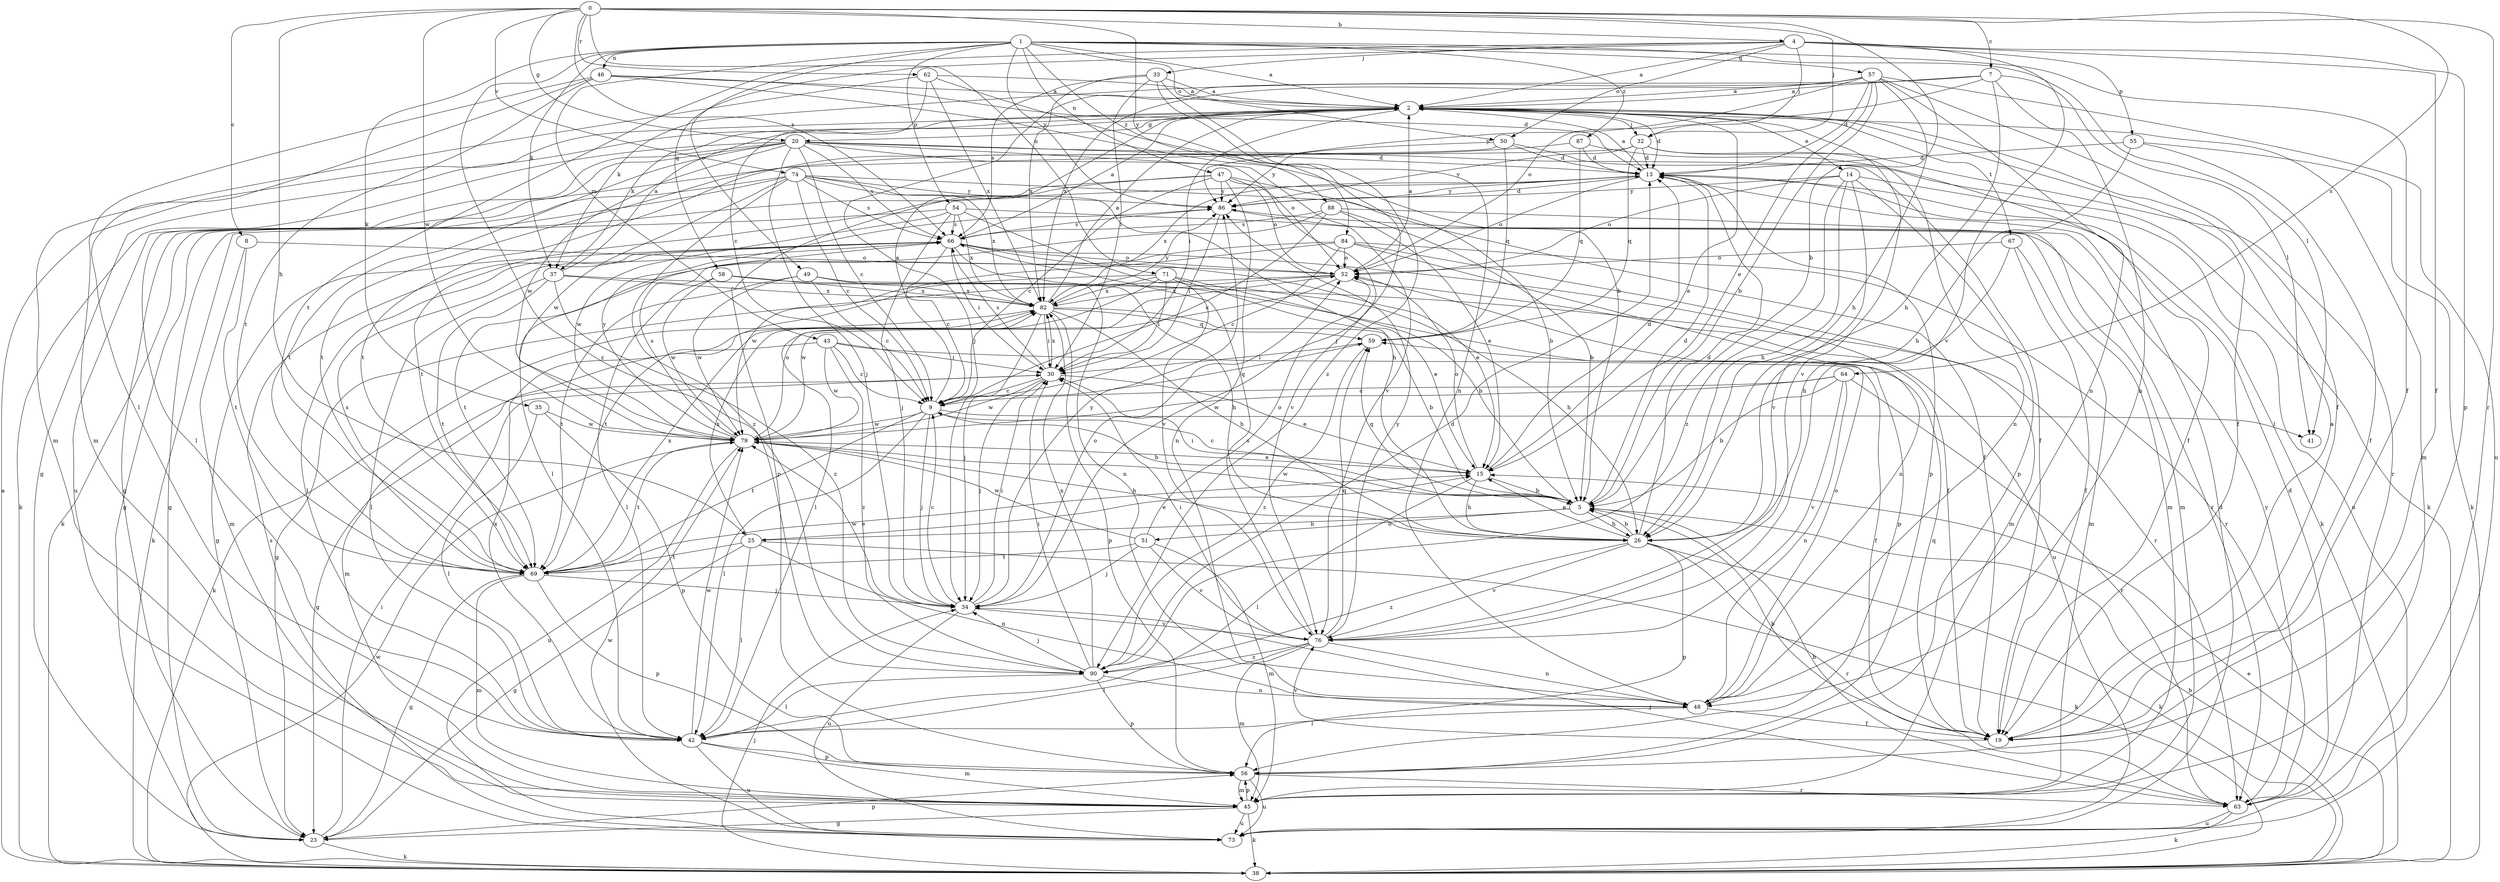 strict digraph  {
0;
1;
2;
4;
5;
7;
8;
9;
13;
14;
15;
19;
20;
23;
25;
26;
30;
32;
33;
34;
35;
37;
38;
41;
42;
43;
45;
46;
47;
48;
49;
50;
51;
52;
54;
55;
56;
57;
58;
59;
62;
63;
64;
66;
67;
69;
71;
73;
74;
76;
79;
82;
84;
86;
87;
88;
90;
0 -> 4  [label=b];
0 -> 5  [label=b];
0 -> 7  [label=c];
0 -> 8  [label=c];
0 -> 20  [label=g];
0 -> 25  [label=h];
0 -> 32  [label=j];
0 -> 62  [label=r];
0 -> 63  [label=r];
0 -> 64  [label=s];
0 -> 66  [label=s];
0 -> 71  [label=u];
0 -> 74  [label=v];
0 -> 79  [label=w];
0 -> 84  [label=y];
1 -> 2  [label=a];
1 -> 19  [label=f];
1 -> 35  [label=k];
1 -> 37  [label=k];
1 -> 41  [label=l];
1 -> 43  [label=m];
1 -> 46  [label=n];
1 -> 47  [label=n];
1 -> 49  [label=o];
1 -> 50  [label=o];
1 -> 54  [label=p];
1 -> 57  [label=q];
1 -> 86  [label=y];
1 -> 87  [label=z];
1 -> 88  [label=z];
1 -> 90  [label=z];
2 -> 13  [label=d];
2 -> 14  [label=e];
2 -> 15  [label=e];
2 -> 19  [label=f];
2 -> 20  [label=g];
2 -> 23  [label=g];
2 -> 30  [label=i];
2 -> 32  [label=j];
2 -> 37  [label=k];
2 -> 45  [label=m];
2 -> 67  [label=t];
2 -> 76  [label=v];
4 -> 2  [label=a];
4 -> 19  [label=f];
4 -> 32  [label=j];
4 -> 33  [label=j];
4 -> 50  [label=o];
4 -> 55  [label=p];
4 -> 56  [label=p];
4 -> 58  [label=q];
4 -> 69  [label=t];
4 -> 76  [label=v];
5 -> 13  [label=d];
5 -> 25  [label=h];
5 -> 26  [label=h];
5 -> 30  [label=i];
5 -> 51  [label=o];
5 -> 59  [label=q];
5 -> 79  [label=w];
7 -> 2  [label=a];
7 -> 26  [label=h];
7 -> 37  [label=k];
7 -> 41  [label=l];
7 -> 48  [label=n];
7 -> 52  [label=o];
8 -> 45  [label=m];
8 -> 52  [label=o];
8 -> 69  [label=t];
9 -> 2  [label=a];
9 -> 5  [label=b];
9 -> 34  [label=j];
9 -> 41  [label=l];
9 -> 42  [label=l];
9 -> 59  [label=q];
9 -> 69  [label=t];
9 -> 79  [label=w];
13 -> 2  [label=a];
13 -> 38  [label=k];
13 -> 52  [label=o];
13 -> 56  [label=p];
13 -> 69  [label=t];
13 -> 82  [label=x];
13 -> 86  [label=y];
14 -> 26  [label=h];
14 -> 52  [label=o];
14 -> 56  [label=p];
14 -> 73  [label=u];
14 -> 76  [label=v];
14 -> 86  [label=y];
14 -> 90  [label=z];
15 -> 5  [label=b];
15 -> 9  [label=c];
15 -> 13  [label=d];
15 -> 26  [label=h];
15 -> 42  [label=l];
15 -> 52  [label=o];
19 -> 2  [label=a];
19 -> 5  [label=b];
19 -> 59  [label=q];
19 -> 76  [label=v];
20 -> 9  [label=c];
20 -> 13  [label=d];
20 -> 19  [label=f];
20 -> 34  [label=j];
20 -> 38  [label=k];
20 -> 42  [label=l];
20 -> 52  [label=o];
20 -> 66  [label=s];
20 -> 69  [label=t];
20 -> 73  [label=u];
20 -> 76  [label=v];
20 -> 79  [label=w];
23 -> 30  [label=i];
23 -> 38  [label=k];
23 -> 56  [label=p];
25 -> 15  [label=e];
25 -> 23  [label=g];
25 -> 38  [label=k];
25 -> 42  [label=l];
25 -> 48  [label=n];
25 -> 69  [label=t];
25 -> 82  [label=x];
26 -> 5  [label=b];
26 -> 13  [label=d];
26 -> 15  [label=e];
26 -> 38  [label=k];
26 -> 56  [label=p];
26 -> 63  [label=r];
26 -> 76  [label=v];
26 -> 90  [label=z];
30 -> 9  [label=c];
30 -> 15  [label=e];
30 -> 23  [label=g];
30 -> 34  [label=j];
30 -> 66  [label=s];
30 -> 79  [label=w];
30 -> 82  [label=x];
32 -> 13  [label=d];
32 -> 23  [label=g];
32 -> 48  [label=n];
32 -> 59  [label=q];
32 -> 63  [label=r];
32 -> 86  [label=y];
33 -> 2  [label=a];
33 -> 30  [label=i];
33 -> 34  [label=j];
33 -> 66  [label=s];
33 -> 82  [label=x];
33 -> 90  [label=z];
34 -> 9  [label=c];
34 -> 30  [label=i];
34 -> 52  [label=o];
34 -> 73  [label=u];
34 -> 76  [label=v];
34 -> 79  [label=w];
34 -> 86  [label=y];
35 -> 42  [label=l];
35 -> 56  [label=p];
35 -> 79  [label=w];
37 -> 2  [label=a];
37 -> 42  [label=l];
37 -> 63  [label=r];
37 -> 69  [label=t];
37 -> 82  [label=x];
37 -> 90  [label=z];
38 -> 2  [label=a];
38 -> 5  [label=b];
38 -> 15  [label=e];
38 -> 34  [label=j];
38 -> 79  [label=w];
42 -> 45  [label=m];
42 -> 56  [label=p];
42 -> 73  [label=u];
42 -> 79  [label=w];
42 -> 82  [label=x];
43 -> 9  [label=c];
43 -> 19  [label=f];
43 -> 30  [label=i];
43 -> 45  [label=m];
43 -> 79  [label=w];
43 -> 90  [label=z];
45 -> 23  [label=g];
45 -> 38  [label=k];
45 -> 56  [label=p];
45 -> 73  [label=u];
46 -> 2  [label=a];
46 -> 5  [label=b];
46 -> 13  [label=d];
46 -> 42  [label=l];
46 -> 45  [label=m];
46 -> 69  [label=t];
47 -> 5  [label=b];
47 -> 9  [label=c];
47 -> 23  [label=g];
47 -> 48  [label=n];
47 -> 52  [label=o];
47 -> 56  [label=p];
47 -> 76  [label=v];
47 -> 86  [label=y];
48 -> 19  [label=f];
48 -> 42  [label=l];
48 -> 52  [label=o];
49 -> 9  [label=c];
49 -> 26  [label=h];
49 -> 69  [label=t];
49 -> 79  [label=w];
49 -> 82  [label=x];
50 -> 13  [label=d];
50 -> 38  [label=k];
50 -> 59  [label=q];
50 -> 69  [label=t];
50 -> 86  [label=y];
51 -> 34  [label=j];
51 -> 45  [label=m];
51 -> 52  [label=o];
51 -> 69  [label=t];
51 -> 76  [label=v];
51 -> 79  [label=w];
52 -> 2  [label=a];
52 -> 23  [label=g];
52 -> 73  [label=u];
52 -> 79  [label=w];
52 -> 82  [label=x];
54 -> 34  [label=j];
54 -> 38  [label=k];
54 -> 63  [label=r];
54 -> 66  [label=s];
54 -> 76  [label=v];
54 -> 79  [label=w];
54 -> 82  [label=x];
55 -> 13  [label=d];
55 -> 19  [label=f];
55 -> 26  [label=h];
55 -> 38  [label=k];
56 -> 45  [label=m];
56 -> 63  [label=r];
56 -> 73  [label=u];
57 -> 2  [label=a];
57 -> 5  [label=b];
57 -> 13  [label=d];
57 -> 15  [label=e];
57 -> 19  [label=f];
57 -> 26  [label=h];
57 -> 34  [label=j];
57 -> 48  [label=n];
57 -> 73  [label=u];
57 -> 82  [label=x];
57 -> 86  [label=y];
58 -> 42  [label=l];
58 -> 56  [label=p];
58 -> 79  [label=w];
58 -> 82  [label=x];
59 -> 30  [label=i];
59 -> 90  [label=z];
62 -> 2  [label=a];
62 -> 9  [label=c];
62 -> 45  [label=m];
62 -> 48  [label=n];
62 -> 82  [label=x];
63 -> 5  [label=b];
63 -> 13  [label=d];
63 -> 34  [label=j];
63 -> 38  [label=k];
63 -> 73  [label=u];
63 -> 86  [label=y];
64 -> 5  [label=b];
64 -> 9  [label=c];
64 -> 48  [label=n];
64 -> 63  [label=r];
64 -> 76  [label=v];
64 -> 79  [label=w];
66 -> 2  [label=a];
66 -> 9  [label=c];
66 -> 15  [label=e];
66 -> 19  [label=f];
66 -> 23  [label=g];
66 -> 30  [label=i];
66 -> 42  [label=l];
66 -> 48  [label=n];
66 -> 52  [label=o];
67 -> 19  [label=f];
67 -> 26  [label=h];
67 -> 45  [label=m];
67 -> 52  [label=o];
69 -> 15  [label=e];
69 -> 23  [label=g];
69 -> 34  [label=j];
69 -> 45  [label=m];
69 -> 56  [label=p];
69 -> 66  [label=s];
69 -> 82  [label=x];
71 -> 5  [label=b];
71 -> 15  [label=e];
71 -> 26  [label=h];
71 -> 30  [label=i];
71 -> 42  [label=l];
71 -> 69  [label=t];
71 -> 82  [label=x];
73 -> 13  [label=d];
73 -> 66  [label=s];
73 -> 79  [label=w];
74 -> 9  [label=c];
74 -> 19  [label=f];
74 -> 23  [label=g];
74 -> 26  [label=h];
74 -> 38  [label=k];
74 -> 66  [label=s];
74 -> 79  [label=w];
74 -> 82  [label=x];
74 -> 86  [label=y];
74 -> 90  [label=z];
76 -> 30  [label=i];
76 -> 42  [label=l];
76 -> 45  [label=m];
76 -> 48  [label=n];
76 -> 59  [label=q];
76 -> 66  [label=s];
76 -> 86  [label=y];
76 -> 90  [label=z];
79 -> 15  [label=e];
79 -> 26  [label=h];
79 -> 52  [label=o];
79 -> 66  [label=s];
79 -> 69  [label=t];
79 -> 73  [label=u];
79 -> 86  [label=y];
82 -> 2  [label=a];
82 -> 5  [label=b];
82 -> 26  [label=h];
82 -> 30  [label=i];
82 -> 34  [label=j];
82 -> 38  [label=k];
82 -> 56  [label=p];
82 -> 59  [label=q];
82 -> 86  [label=y];
84 -> 9  [label=c];
84 -> 45  [label=m];
84 -> 48  [label=n];
84 -> 52  [label=o];
84 -> 63  [label=r];
84 -> 69  [label=t];
84 -> 79  [label=w];
86 -> 13  [label=d];
86 -> 30  [label=i];
86 -> 45  [label=m];
86 -> 66  [label=s];
87 -> 13  [label=d];
87 -> 19  [label=f];
87 -> 59  [label=q];
87 -> 69  [label=t];
88 -> 5  [label=b];
88 -> 9  [label=c];
88 -> 15  [label=e];
88 -> 42  [label=l];
88 -> 45  [label=m];
88 -> 66  [label=s];
90 -> 13  [label=d];
90 -> 30  [label=i];
90 -> 34  [label=j];
90 -> 42  [label=l];
90 -> 48  [label=n];
90 -> 56  [label=p];
90 -> 82  [label=x];
}

